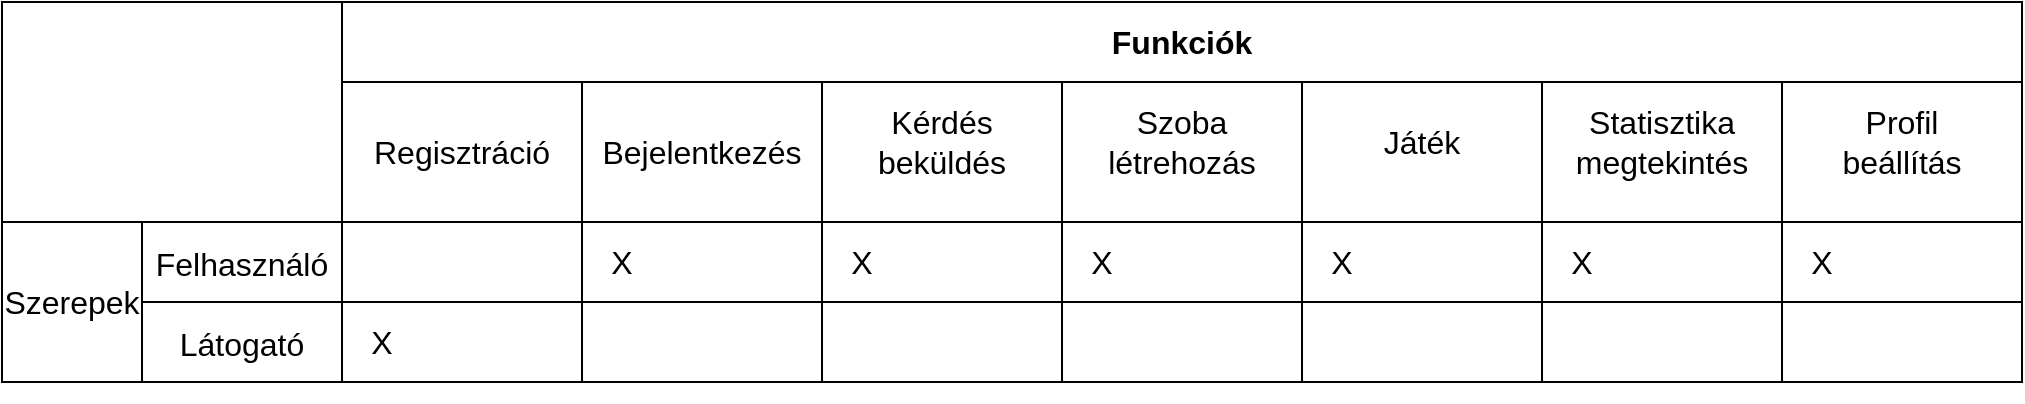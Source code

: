 <mxfile version="20.8.16" type="device"><diagram name="1 oldal" id="J049WBa9DVDlDqUmbYDG"><mxGraphModel dx="1164" dy="1418" grid="1" gridSize="10" guides="1" tooltips="1" connect="1" arrows="1" fold="1" page="1" pageScale="1" pageWidth="827" pageHeight="1169" background="#ffffff" math="0" shadow="0"><root><mxCell id="0"/><mxCell id="1" parent="0"/><mxCell id="7x8hYmRlbOvgtsQAaCGd-3" value="" style="rounded=0;whiteSpace=wrap;html=1;perimeterSpacing=1;" vertex="1" parent="1"><mxGeometry x="240" y="160" width="840" height="40" as="geometry"/></mxCell><mxCell id="7x8hYmRlbOvgtsQAaCGd-4" value="&lt;b&gt;&lt;font style=&quot;font-size: 16px;&quot;&gt;Funkciók&lt;/font&gt;&lt;/b&gt;" style="text;html=1;strokeColor=none;fillColor=none;align=center;verticalAlign=middle;whiteSpace=wrap;rounded=0;" vertex="1" parent="1"><mxGeometry x="630" y="165" width="60" height="30" as="geometry"/></mxCell><mxCell id="7x8hYmRlbOvgtsQAaCGd-5" value="Regisztráció" style="rounded=0;whiteSpace=wrap;html=1;fontSize=16;" vertex="1" parent="1"><mxGeometry x="240" y="200" width="120" height="70" as="geometry"/></mxCell><mxCell id="7x8hYmRlbOvgtsQAaCGd-6" value="Bejelentkezés" style="rounded=0;whiteSpace=wrap;html=1;fontSize=16;" vertex="1" parent="1"><mxGeometry x="360" y="200" width="120" height="70" as="geometry"/></mxCell><mxCell id="7x8hYmRlbOvgtsQAaCGd-7" value="" style="rounded=0;whiteSpace=wrap;html=1;fontSize=16;" vertex="1" parent="1"><mxGeometry x="480" y="200" width="120" height="70" as="geometry"/></mxCell><mxCell id="7x8hYmRlbOvgtsQAaCGd-8" value="Kérdés beküldés" style="text;html=1;strokeColor=none;fillColor=none;align=center;verticalAlign=middle;whiteSpace=wrap;rounded=0;fontSize=16;" vertex="1" parent="1"><mxGeometry x="510" y="215" width="60" height="30" as="geometry"/></mxCell><mxCell id="7x8hYmRlbOvgtsQAaCGd-9" value="" style="rounded=0;whiteSpace=wrap;html=1;fontSize=16;" vertex="1" parent="1"><mxGeometry x="600" y="200" width="120" height="70" as="geometry"/></mxCell><mxCell id="7x8hYmRlbOvgtsQAaCGd-10" value="Szoba létrehozás" style="text;html=1;strokeColor=none;fillColor=none;align=center;verticalAlign=middle;whiteSpace=wrap;rounded=0;fontSize=16;" vertex="1" parent="1"><mxGeometry x="630" y="215" width="60" height="30" as="geometry"/></mxCell><mxCell id="7x8hYmRlbOvgtsQAaCGd-11" value="" style="rounded=0;whiteSpace=wrap;html=1;fontSize=16;" vertex="1" parent="1"><mxGeometry x="720" y="200" width="120" height="70" as="geometry"/></mxCell><mxCell id="7x8hYmRlbOvgtsQAaCGd-12" value="Játék" style="text;html=1;strokeColor=none;fillColor=none;align=center;verticalAlign=middle;whiteSpace=wrap;rounded=0;fontSize=16;" vertex="1" parent="1"><mxGeometry x="750" y="215" width="60" height="30" as="geometry"/></mxCell><mxCell id="7x8hYmRlbOvgtsQAaCGd-13" value="" style="rounded=0;whiteSpace=wrap;html=1;fontSize=16;" vertex="1" parent="1"><mxGeometry x="840" y="200" width="120" height="70" as="geometry"/></mxCell><mxCell id="7x8hYmRlbOvgtsQAaCGd-14" value="Statisztika megtekintés" style="text;html=1;strokeColor=none;fillColor=none;align=center;verticalAlign=middle;whiteSpace=wrap;rounded=0;fontSize=16;" vertex="1" parent="1"><mxGeometry x="870" y="215" width="60" height="30" as="geometry"/></mxCell><mxCell id="7x8hYmRlbOvgtsQAaCGd-15" value="" style="rounded=0;whiteSpace=wrap;html=1;fontSize=16;" vertex="1" parent="1"><mxGeometry x="960" y="200" width="120" height="70" as="geometry"/></mxCell><mxCell id="7x8hYmRlbOvgtsQAaCGd-16" value="Profil beállítás" style="text;html=1;strokeColor=none;fillColor=none;align=center;verticalAlign=middle;whiteSpace=wrap;rounded=0;fontSize=16;" vertex="1" parent="1"><mxGeometry x="990" y="215" width="60" height="30" as="geometry"/></mxCell><mxCell id="7x8hYmRlbOvgtsQAaCGd-18" value="" style="rounded=0;whiteSpace=wrap;html=1;fontSize=16;" vertex="1" parent="1"><mxGeometry x="70" y="160" width="170" height="110" as="geometry"/></mxCell><mxCell id="7x8hYmRlbOvgtsQAaCGd-25" value="" style="group" vertex="1" connectable="0" parent="1"><mxGeometry x="140" y="270" width="100" height="50" as="geometry"/></mxCell><mxCell id="7x8hYmRlbOvgtsQAaCGd-23" value="" style="rounded=0;whiteSpace=wrap;html=1;fontSize=16;" vertex="1" parent="7x8hYmRlbOvgtsQAaCGd-25"><mxGeometry width="100" height="40" as="geometry"/></mxCell><mxCell id="7x8hYmRlbOvgtsQAaCGd-24" value="Felhasználó" style="text;html=1;strokeColor=none;fillColor=none;align=center;verticalAlign=middle;whiteSpace=wrap;rounded=0;fontSize=16;" vertex="1" parent="7x8hYmRlbOvgtsQAaCGd-25"><mxGeometry x="25" y="6.0" width="50" height="30" as="geometry"/></mxCell><mxCell id="7x8hYmRlbOvgtsQAaCGd-26" value="" style="group" vertex="1" connectable="0" parent="1"><mxGeometry x="140" y="310" width="100" height="50" as="geometry"/></mxCell><mxCell id="7x8hYmRlbOvgtsQAaCGd-27" value="" style="rounded=0;whiteSpace=wrap;html=1;fontSize=16;" vertex="1" parent="7x8hYmRlbOvgtsQAaCGd-26"><mxGeometry width="100" height="40" as="geometry"/></mxCell><mxCell id="7x8hYmRlbOvgtsQAaCGd-28" value="Látogató" style="text;html=1;strokeColor=none;fillColor=none;align=center;verticalAlign=middle;whiteSpace=wrap;rounded=0;fontSize=16;" vertex="1" parent="7x8hYmRlbOvgtsQAaCGd-26"><mxGeometry x="25" y="6.0" width="50" height="30" as="geometry"/></mxCell><mxCell id="7x8hYmRlbOvgtsQAaCGd-38" value="" style="rounded=0;whiteSpace=wrap;html=1;fontSize=16;" vertex="1" parent="1"><mxGeometry x="70" y="270" width="70" height="80" as="geometry"/></mxCell><mxCell id="7x8hYmRlbOvgtsQAaCGd-39" value="Szerepek" style="text;html=1;strokeColor=none;fillColor=none;align=center;verticalAlign=middle;whiteSpace=wrap;rounded=0;fontSize=16;" vertex="1" parent="1"><mxGeometry x="80" y="295" width="50" height="30" as="geometry"/></mxCell><mxCell id="7x8hYmRlbOvgtsQAaCGd-40" value="" style="rounded=0;whiteSpace=wrap;html=1;fontSize=16;" vertex="1" parent="1"><mxGeometry x="240" y="270" width="120" height="40" as="geometry"/></mxCell><mxCell id="7x8hYmRlbOvgtsQAaCGd-41" value="" style="rounded=0;whiteSpace=wrap;html=1;fontSize=16;" vertex="1" parent="1"><mxGeometry x="240" y="310" width="120" height="40" as="geometry"/></mxCell><mxCell id="7x8hYmRlbOvgtsQAaCGd-45" value="" style="rounded=0;whiteSpace=wrap;html=1;fontSize=16;" vertex="1" parent="1"><mxGeometry x="360" y="270" width="120" height="40" as="geometry"/></mxCell><mxCell id="7x8hYmRlbOvgtsQAaCGd-46" value="" style="rounded=0;whiteSpace=wrap;html=1;fontSize=16;" vertex="1" parent="1"><mxGeometry x="360" y="310" width="120" height="40" as="geometry"/></mxCell><mxCell id="7x8hYmRlbOvgtsQAaCGd-50" value="" style="rounded=0;whiteSpace=wrap;html=1;fontSize=16;" vertex="1" parent="1"><mxGeometry x="480" y="270" width="120" height="40" as="geometry"/></mxCell><mxCell id="7x8hYmRlbOvgtsQAaCGd-51" value="" style="rounded=0;whiteSpace=wrap;html=1;fontSize=16;" vertex="1" parent="1"><mxGeometry x="480" y="310" width="120" height="40" as="geometry"/></mxCell><mxCell id="7x8hYmRlbOvgtsQAaCGd-58" value="" style="rounded=0;whiteSpace=wrap;html=1;fontSize=16;" vertex="1" parent="1"><mxGeometry x="840" y="270" width="120" height="40" as="geometry"/></mxCell><mxCell id="7x8hYmRlbOvgtsQAaCGd-59" value="" style="rounded=0;whiteSpace=wrap;html=1;fontSize=16;" vertex="1" parent="1"><mxGeometry x="840" y="310" width="120" height="40" as="geometry"/></mxCell><mxCell id="7x8hYmRlbOvgtsQAaCGd-63" value="" style="rounded=0;whiteSpace=wrap;html=1;fontSize=16;" vertex="1" parent="1"><mxGeometry x="960" y="270" width="120" height="40" as="geometry"/></mxCell><mxCell id="7x8hYmRlbOvgtsQAaCGd-64" value="" style="rounded=0;whiteSpace=wrap;html=1;fontSize=16;" vertex="1" parent="1"><mxGeometry x="960" y="310" width="120" height="40" as="geometry"/></mxCell><mxCell id="7x8hYmRlbOvgtsQAaCGd-68" value="" style="rounded=0;whiteSpace=wrap;html=1;fontSize=16;" vertex="1" parent="1"><mxGeometry x="600" y="270" width="120" height="40" as="geometry"/></mxCell><mxCell id="7x8hYmRlbOvgtsQAaCGd-69" value="" style="rounded=0;whiteSpace=wrap;html=1;fontSize=16;" vertex="1" parent="1"><mxGeometry x="600" y="310" width="120" height="40" as="geometry"/></mxCell><mxCell id="7x8hYmRlbOvgtsQAaCGd-73" value="" style="rounded=0;whiteSpace=wrap;html=1;fontSize=16;" vertex="1" parent="1"><mxGeometry x="720" y="270" width="120" height="40" as="geometry"/></mxCell><mxCell id="7x8hYmRlbOvgtsQAaCGd-74" value="" style="rounded=0;whiteSpace=wrap;html=1;fontSize=16;" vertex="1" parent="1"><mxGeometry x="720" y="310" width="120" height="40" as="geometry"/></mxCell><mxCell id="7x8hYmRlbOvgtsQAaCGd-78" value="X" style="text;html=1;strokeColor=none;fillColor=none;align=center;verticalAlign=middle;whiteSpace=wrap;rounded=0;fontSize=16;" vertex="1" parent="1"><mxGeometry x="250" y="315" width="20" height="30" as="geometry"/></mxCell><mxCell id="7x8hYmRlbOvgtsQAaCGd-79" value="X" style="text;html=1;strokeColor=none;fillColor=none;align=center;verticalAlign=middle;whiteSpace=wrap;rounded=0;fontSize=16;" vertex="1" parent="1"><mxGeometry x="370" y="275" width="20" height="30" as="geometry"/></mxCell><mxCell id="7x8hYmRlbOvgtsQAaCGd-80" value="X" style="text;html=1;strokeColor=none;fillColor=none;align=center;verticalAlign=middle;whiteSpace=wrap;rounded=0;fontSize=16;" vertex="1" parent="1"><mxGeometry x="490" y="275" width="20" height="30" as="geometry"/></mxCell><mxCell id="7x8hYmRlbOvgtsQAaCGd-81" value="X" style="text;html=1;strokeColor=none;fillColor=none;align=center;verticalAlign=middle;whiteSpace=wrap;rounded=0;fontSize=16;" vertex="1" parent="1"><mxGeometry x="610" y="275" width="20" height="30" as="geometry"/></mxCell><mxCell id="7x8hYmRlbOvgtsQAaCGd-82" value="X" style="text;html=1;strokeColor=none;fillColor=none;align=center;verticalAlign=middle;whiteSpace=wrap;rounded=0;fontSize=16;" vertex="1" parent="1"><mxGeometry x="730" y="275" width="20" height="30" as="geometry"/></mxCell><mxCell id="7x8hYmRlbOvgtsQAaCGd-83" value="X" style="text;html=1;strokeColor=none;fillColor=none;align=center;verticalAlign=middle;whiteSpace=wrap;rounded=0;fontSize=16;" vertex="1" parent="1"><mxGeometry x="850" y="275" width="20" height="30" as="geometry"/></mxCell><mxCell id="7x8hYmRlbOvgtsQAaCGd-84" value="X" style="text;html=1;strokeColor=none;fillColor=none;align=center;verticalAlign=middle;whiteSpace=wrap;rounded=0;fontSize=16;" vertex="1" parent="1"><mxGeometry x="970" y="275" width="20" height="30" as="geometry"/></mxCell></root></mxGraphModel></diagram></mxfile>